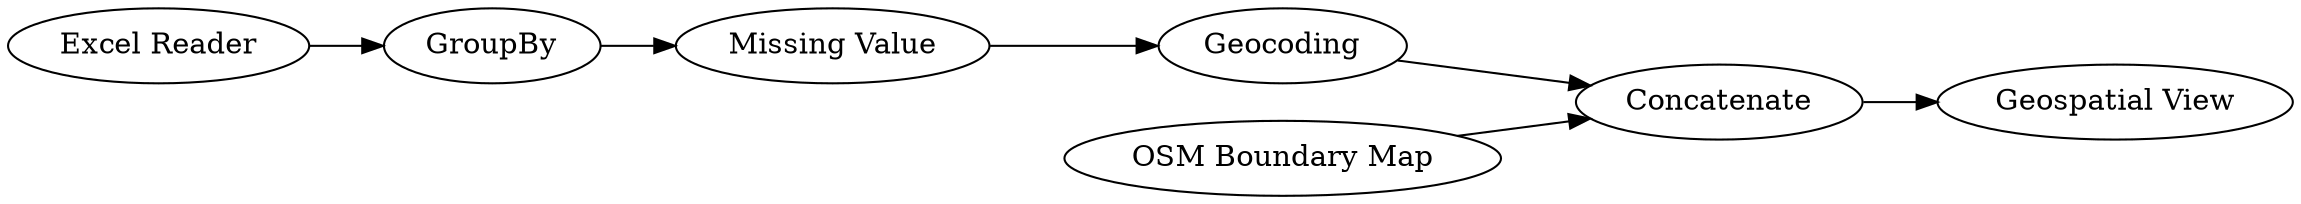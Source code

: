 digraph {
	1999 -> 1983
	1983 -> 2000
	2001 -> 1963
	1932 -> 2001
	1977 -> 2001
	2000 -> 1977
	2001 [label=Concatenate]
	1999 [label="Excel Reader"]
	2000 [label="Missing Value"]
	1963 [label="Geospatial View"]
	1977 [label=Geocoding]
	1932 [label="OSM Boundary Map"]
	1983 [label=GroupBy]
	rankdir=LR
}
